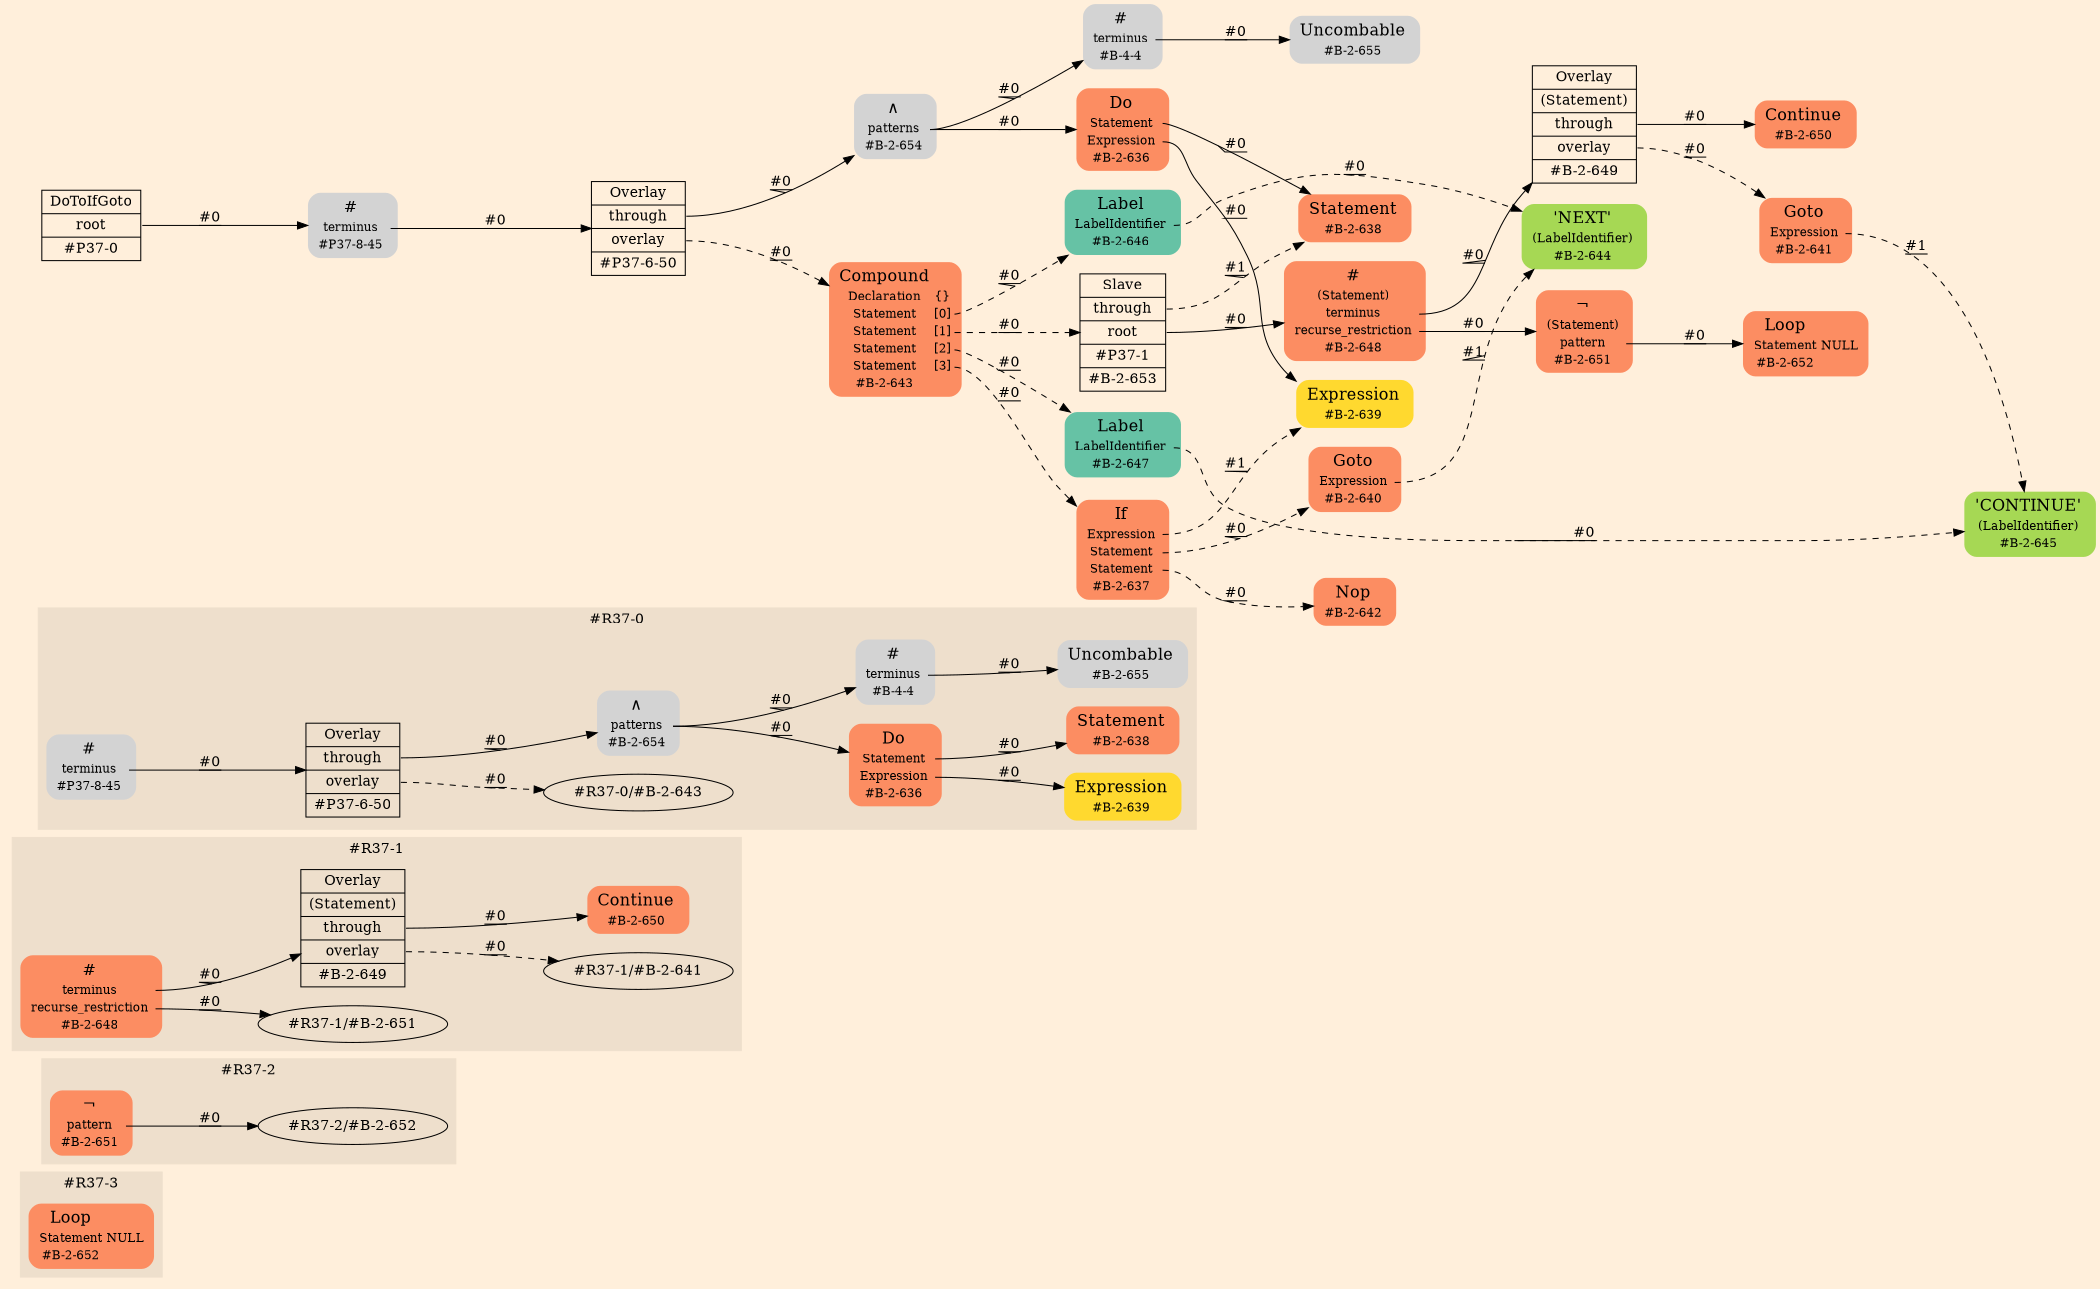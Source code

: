 digraph Inferno {
graph [
rankdir = "LR"
ranksep = 1.0
size = "14,20"
bgcolor = antiquewhite1
color = black
fontcolor = black
];
node [
];
subgraph "cluster#R37-3" {
label = "#R37-3"
style = "filled"
color = antiquewhite2
"#R37-3/#B-2-652" [
shape = "plaintext"
fillcolor = "/set28/2"
label = <<TABLE BORDER="0" CELLBORDER="0" CELLSPACING="0">
 <TR>
  <TD><FONT POINT-SIZE="16.0">Loop</FONT></TD>
  <TD></TD>
 </TR>
 <TR>
  <TD>Statement</TD>
  <TD PORT="port0">NULL</TD>
 </TR>
 <TR>
  <TD>#B-2-652</TD>
  <TD PORT="port1"></TD>
 </TR>
</TABLE>>
style = "rounded,filled"
fontsize = "12"
];
}
subgraph "cluster#R37-2" {
label = "#R37-2"
style = "filled"
color = antiquewhite2
"#R37-2/#B-2-651" [
shape = "plaintext"
fillcolor = "/set28/2"
label = <<TABLE BORDER="0" CELLBORDER="0" CELLSPACING="0">
 <TR>
  <TD><FONT POINT-SIZE="16.0">¬</FONT></TD>
  <TD></TD>
 </TR>
 <TR>
  <TD>pattern</TD>
  <TD PORT="port0"></TD>
 </TR>
 <TR>
  <TD>#B-2-651</TD>
  <TD PORT="port1"></TD>
 </TR>
</TABLE>>
style = "rounded,filled"
fontsize = "12"
];
"#R37-2/#B-2-651":port0 -> "#R37-2/#B-2-652" [style="solid"
label = "#0"
decorate = true
color = black
fontcolor = black
];
}
subgraph "cluster#R37-1" {
label = "#R37-1"
style = "filled"
color = antiquewhite2
"#R37-1/#B-2-650" [
shape = "plaintext"
fillcolor = "/set28/2"
label = <<TABLE BORDER="0" CELLBORDER="0" CELLSPACING="0">
 <TR>
  <TD><FONT POINT-SIZE="16.0">Continue</FONT></TD>
  <TD></TD>
 </TR>
 <TR>
  <TD>#B-2-650</TD>
  <TD PORT="port0"></TD>
 </TR>
</TABLE>>
style = "rounded,filled"
fontsize = "12"
];
"#R37-1/#B-2-648" [
shape = "plaintext"
fillcolor = "/set28/2"
label = <<TABLE BORDER="0" CELLBORDER="0" CELLSPACING="0">
 <TR>
  <TD><FONT POINT-SIZE="16.0">#</FONT></TD>
  <TD></TD>
 </TR>
 <TR>
  <TD>terminus</TD>
  <TD PORT="port0"></TD>
 </TR>
 <TR>
  <TD>recurse_restriction</TD>
  <TD PORT="port1"></TD>
 </TR>
 <TR>
  <TD>#B-2-648</TD>
  <TD PORT="port2"></TD>
 </TR>
</TABLE>>
style = "rounded,filled"
fontsize = "12"
];
"#R37-1/#B-2-649" [
shape = "record"
fillcolor = antiquewhite2
label = "<fixed> Overlay | <port0> (Statement) | <port1> through | <port2> overlay | <port3> #B-2-649"
style = "filled"
fontsize = "14"
color = black
fontcolor = black
];
"#R37-1/#B-2-648":port0 -> "#R37-1/#B-2-649" [style="solid"
label = "#0"
decorate = true
color = black
fontcolor = black
];
"#R37-1/#B-2-648":port1 -> "#R37-1/#B-2-651" [style="solid"
label = "#0"
decorate = true
color = black
fontcolor = black
];
"#R37-1/#B-2-649":port1 -> "#R37-1/#B-2-650" [style="solid"
label = "#0"
decorate = true
color = black
fontcolor = black
];
"#R37-1/#B-2-649":port2 -> "#R37-1/#B-2-641" [style="dashed"
label = "#0"
decorate = true
color = black
fontcolor = black
];
}
subgraph "cluster#R37-0" {
label = "#R37-0"
style = "filled"
color = antiquewhite2
"#R37-0/#B-2-655" [
shape = "plaintext"
label = <<TABLE BORDER="0" CELLBORDER="0" CELLSPACING="0">
 <TR>
  <TD><FONT POINT-SIZE="16.0">Uncombable</FONT></TD>
  <TD></TD>
 </TR>
 <TR>
  <TD>#B-2-655</TD>
  <TD PORT="port0"></TD>
 </TR>
</TABLE>>
style = "rounded,filled"
fontsize = "12"
];
"#R37-0/#P37-8-45" [
shape = "plaintext"
label = <<TABLE BORDER="0" CELLBORDER="0" CELLSPACING="0">
 <TR>
  <TD><FONT POINT-SIZE="16.0">#</FONT></TD>
  <TD></TD>
 </TR>
 <TR>
  <TD>terminus</TD>
  <TD PORT="port0"></TD>
 </TR>
 <TR>
  <TD>#P37-8-45</TD>
  <TD PORT="port1"></TD>
 </TR>
</TABLE>>
style = "rounded,filled"
fontsize = "12"
];
"#R37-0/#B-2-636" [
shape = "plaintext"
fillcolor = "/set28/2"
label = <<TABLE BORDER="0" CELLBORDER="0" CELLSPACING="0">
 <TR>
  <TD><FONT POINT-SIZE="16.0">Do</FONT></TD>
  <TD></TD>
 </TR>
 <TR>
  <TD>Statement</TD>
  <TD PORT="port0"></TD>
 </TR>
 <TR>
  <TD>Expression</TD>
  <TD PORT="port1"></TD>
 </TR>
 <TR>
  <TD>#B-2-636</TD>
  <TD PORT="port2"></TD>
 </TR>
</TABLE>>
style = "rounded,filled"
fontsize = "12"
];
"#R37-0/#B-2-654" [
shape = "plaintext"
label = <<TABLE BORDER="0" CELLBORDER="0" CELLSPACING="0">
 <TR>
  <TD><FONT POINT-SIZE="16.0">∧</FONT></TD>
  <TD></TD>
 </TR>
 <TR>
  <TD>patterns</TD>
  <TD PORT="port0"></TD>
 </TR>
 <TR>
  <TD>#B-2-654</TD>
  <TD PORT="port1"></TD>
 </TR>
</TABLE>>
style = "rounded,filled"
fontsize = "12"
];
"#R37-0/#B-4-4" [
shape = "plaintext"
label = <<TABLE BORDER="0" CELLBORDER="0" CELLSPACING="0">
 <TR>
  <TD><FONT POINT-SIZE="16.0">#</FONT></TD>
  <TD></TD>
 </TR>
 <TR>
  <TD>terminus</TD>
  <TD PORT="port0"></TD>
 </TR>
 <TR>
  <TD>#B-4-4</TD>
  <TD PORT="port1"></TD>
 </TR>
</TABLE>>
style = "rounded,filled"
fontsize = "12"
];
"#R37-0/#B-2-639" [
shape = "plaintext"
fillcolor = "/set28/6"
label = <<TABLE BORDER="0" CELLBORDER="0" CELLSPACING="0">
 <TR>
  <TD><FONT POINT-SIZE="16.0">Expression</FONT></TD>
  <TD></TD>
 </TR>
 <TR>
  <TD>#B-2-639</TD>
  <TD PORT="port0"></TD>
 </TR>
</TABLE>>
style = "rounded,filled"
fontsize = "12"
];
"#R37-0/#P37-6-50" [
shape = "record"
fillcolor = antiquewhite2
label = "<fixed> Overlay | <port0> through | <port1> overlay | <port2> #P37-6-50"
style = "filled"
fontsize = "14"
color = black
fontcolor = black
];
"#R37-0/#B-2-638" [
shape = "plaintext"
fillcolor = "/set28/2"
label = <<TABLE BORDER="0" CELLBORDER="0" CELLSPACING="0">
 <TR>
  <TD><FONT POINT-SIZE="16.0">Statement</FONT></TD>
  <TD></TD>
 </TR>
 <TR>
  <TD>#B-2-638</TD>
  <TD PORT="port0"></TD>
 </TR>
</TABLE>>
style = "rounded,filled"
fontsize = "12"
];
"#R37-0/#P37-8-45":port0 -> "#R37-0/#P37-6-50" [style="solid"
label = "#0"
decorate = true
color = black
fontcolor = black
];
"#R37-0/#B-2-636":port0 -> "#R37-0/#B-2-638" [style="solid"
label = "#0"
decorate = true
color = black
fontcolor = black
];
"#R37-0/#B-2-636":port1 -> "#R37-0/#B-2-639" [style="solid"
label = "#0"
decorate = true
color = black
fontcolor = black
];
"#R37-0/#B-2-654":port0 -> "#R37-0/#B-2-636" [style="solid"
label = "#0"
decorate = true
color = black
fontcolor = black
];
"#R37-0/#B-2-654":port0 -> "#R37-0/#B-4-4" [style="solid"
label = "#0"
decorate = true
color = black
fontcolor = black
];
"#R37-0/#B-4-4":port0 -> "#R37-0/#B-2-655" [style="solid"
label = "#0"
decorate = true
color = black
fontcolor = black
];
"#R37-0/#P37-6-50":port0 -> "#R37-0/#B-2-654" [style="solid"
label = "#0"
decorate = true
color = black
fontcolor = black
];
"#R37-0/#P37-6-50":port1 -> "#R37-0/#B-2-643" [style="dashed"
label = "#0"
decorate = true
color = black
fontcolor = black
];
}
"CR#P37-0" [
shape = "record"
fillcolor = antiquewhite1
label = "<fixed> DoToIfGoto | <port0> root | <port1> #P37-0"
style = "filled"
fontsize = "14"
color = black
fontcolor = black
];
"#P37-8-45" [
shape = "plaintext"
label = <<TABLE BORDER="0" CELLBORDER="0" CELLSPACING="0">
 <TR>
  <TD><FONT POINT-SIZE="16.0">#</FONT></TD>
  <TD></TD>
 </TR>
 <TR>
  <TD>terminus</TD>
  <TD PORT="port0"></TD>
 </TR>
 <TR>
  <TD>#P37-8-45</TD>
  <TD PORT="port1"></TD>
 </TR>
</TABLE>>
style = "rounded,filled"
fontsize = "12"
];
"#P37-6-50" [
shape = "record"
fillcolor = antiquewhite1
label = "<fixed> Overlay | <port0> through | <port1> overlay | <port2> #P37-6-50"
style = "filled"
fontsize = "14"
color = black
fontcolor = black
];
"#B-2-654" [
shape = "plaintext"
label = <<TABLE BORDER="0" CELLBORDER="0" CELLSPACING="0">
 <TR>
  <TD><FONT POINT-SIZE="16.0">∧</FONT></TD>
  <TD></TD>
 </TR>
 <TR>
  <TD>patterns</TD>
  <TD PORT="port0"></TD>
 </TR>
 <TR>
  <TD>#B-2-654</TD>
  <TD PORT="port1"></TD>
 </TR>
</TABLE>>
style = "rounded,filled"
fontsize = "12"
];
"#B-2-636" [
shape = "plaintext"
fillcolor = "/set28/2"
label = <<TABLE BORDER="0" CELLBORDER="0" CELLSPACING="0">
 <TR>
  <TD><FONT POINT-SIZE="16.0">Do</FONT></TD>
  <TD></TD>
 </TR>
 <TR>
  <TD>Statement</TD>
  <TD PORT="port0"></TD>
 </TR>
 <TR>
  <TD>Expression</TD>
  <TD PORT="port1"></TD>
 </TR>
 <TR>
  <TD>#B-2-636</TD>
  <TD PORT="port2"></TD>
 </TR>
</TABLE>>
style = "rounded,filled"
fontsize = "12"
];
"#B-2-638" [
shape = "plaintext"
fillcolor = "/set28/2"
label = <<TABLE BORDER="0" CELLBORDER="0" CELLSPACING="0">
 <TR>
  <TD><FONT POINT-SIZE="16.0">Statement</FONT></TD>
  <TD></TD>
 </TR>
 <TR>
  <TD>#B-2-638</TD>
  <TD PORT="port0"></TD>
 </TR>
</TABLE>>
style = "rounded,filled"
fontsize = "12"
];
"#B-2-639" [
shape = "plaintext"
fillcolor = "/set28/6"
label = <<TABLE BORDER="0" CELLBORDER="0" CELLSPACING="0">
 <TR>
  <TD><FONT POINT-SIZE="16.0">Expression</FONT></TD>
  <TD></TD>
 </TR>
 <TR>
  <TD>#B-2-639</TD>
  <TD PORT="port0"></TD>
 </TR>
</TABLE>>
style = "rounded,filled"
fontsize = "12"
];
"#B-4-4" [
shape = "plaintext"
label = <<TABLE BORDER="0" CELLBORDER="0" CELLSPACING="0">
 <TR>
  <TD><FONT POINT-SIZE="16.0">#</FONT></TD>
  <TD></TD>
 </TR>
 <TR>
  <TD>terminus</TD>
  <TD PORT="port0"></TD>
 </TR>
 <TR>
  <TD>#B-4-4</TD>
  <TD PORT="port1"></TD>
 </TR>
</TABLE>>
style = "rounded,filled"
fontsize = "12"
];
"#B-2-655" [
shape = "plaintext"
label = <<TABLE BORDER="0" CELLBORDER="0" CELLSPACING="0">
 <TR>
  <TD><FONT POINT-SIZE="16.0">Uncombable</FONT></TD>
  <TD></TD>
 </TR>
 <TR>
  <TD>#B-2-655</TD>
  <TD PORT="port0"></TD>
 </TR>
</TABLE>>
style = "rounded,filled"
fontsize = "12"
];
"#B-2-643" [
shape = "plaintext"
fillcolor = "/set28/2"
label = <<TABLE BORDER="0" CELLBORDER="0" CELLSPACING="0">
 <TR>
  <TD><FONT POINT-SIZE="16.0">Compound</FONT></TD>
  <TD></TD>
 </TR>
 <TR>
  <TD>Declaration</TD>
  <TD PORT="port0">{}</TD>
 </TR>
 <TR>
  <TD>Statement</TD>
  <TD PORT="port1">[0]</TD>
 </TR>
 <TR>
  <TD>Statement</TD>
  <TD PORT="port2">[1]</TD>
 </TR>
 <TR>
  <TD>Statement</TD>
  <TD PORT="port3">[2]</TD>
 </TR>
 <TR>
  <TD>Statement</TD>
  <TD PORT="port4">[3]</TD>
 </TR>
 <TR>
  <TD>#B-2-643</TD>
  <TD PORT="port5"></TD>
 </TR>
</TABLE>>
style = "rounded,filled"
fontsize = "12"
];
"#B-2-646" [
shape = "plaintext"
fillcolor = "/set28/1"
label = <<TABLE BORDER="0" CELLBORDER="0" CELLSPACING="0">
 <TR>
  <TD><FONT POINT-SIZE="16.0">Label</FONT></TD>
  <TD></TD>
 </TR>
 <TR>
  <TD>LabelIdentifier</TD>
  <TD PORT="port0"></TD>
 </TR>
 <TR>
  <TD>#B-2-646</TD>
  <TD PORT="port1"></TD>
 </TR>
</TABLE>>
style = "rounded,filled"
fontsize = "12"
];
"#B-2-644" [
shape = "plaintext"
fillcolor = "/set28/5"
label = <<TABLE BORDER="0" CELLBORDER="0" CELLSPACING="0">
 <TR>
  <TD><FONT POINT-SIZE="16.0">'NEXT'</FONT></TD>
  <TD></TD>
 </TR>
 <TR>
  <TD>(LabelIdentifier)</TD>
  <TD PORT="port0"></TD>
 </TR>
 <TR>
  <TD>#B-2-644</TD>
  <TD PORT="port1"></TD>
 </TR>
</TABLE>>
style = "rounded,filled"
fontsize = "12"
];
"#B-2-653" [
shape = "record"
fillcolor = antiquewhite1
label = "<fixed> Slave | <port0> through | <port1> root | <port2> #P37-1 | <port3> #B-2-653"
style = "filled"
fontsize = "14"
color = black
fontcolor = black
];
"#B-2-648" [
shape = "plaintext"
fillcolor = "/set28/2"
label = <<TABLE BORDER="0" CELLBORDER="0" CELLSPACING="0">
 <TR>
  <TD><FONT POINT-SIZE="16.0">#</FONT></TD>
  <TD></TD>
 </TR>
 <TR>
  <TD>(Statement)</TD>
  <TD PORT="port0"></TD>
 </TR>
 <TR>
  <TD>terminus</TD>
  <TD PORT="port1"></TD>
 </TR>
 <TR>
  <TD>recurse_restriction</TD>
  <TD PORT="port2"></TD>
 </TR>
 <TR>
  <TD>#B-2-648</TD>
  <TD PORT="port3"></TD>
 </TR>
</TABLE>>
style = "rounded,filled"
fontsize = "12"
];
"#B-2-649" [
shape = "record"
fillcolor = antiquewhite1
label = "<fixed> Overlay | <port0> (Statement) | <port1> through | <port2> overlay | <port3> #B-2-649"
style = "filled"
fontsize = "14"
color = black
fontcolor = black
];
"#B-2-650" [
shape = "plaintext"
fillcolor = "/set28/2"
label = <<TABLE BORDER="0" CELLBORDER="0" CELLSPACING="0">
 <TR>
  <TD><FONT POINT-SIZE="16.0">Continue</FONT></TD>
  <TD></TD>
 </TR>
 <TR>
  <TD>#B-2-650</TD>
  <TD PORT="port0"></TD>
 </TR>
</TABLE>>
style = "rounded,filled"
fontsize = "12"
];
"#B-2-641" [
shape = "plaintext"
fillcolor = "/set28/2"
label = <<TABLE BORDER="0" CELLBORDER="0" CELLSPACING="0">
 <TR>
  <TD><FONT POINT-SIZE="16.0">Goto</FONT></TD>
  <TD></TD>
 </TR>
 <TR>
  <TD>Expression</TD>
  <TD PORT="port0"></TD>
 </TR>
 <TR>
  <TD>#B-2-641</TD>
  <TD PORT="port1"></TD>
 </TR>
</TABLE>>
style = "rounded,filled"
fontsize = "12"
];
"#B-2-645" [
shape = "plaintext"
fillcolor = "/set28/5"
label = <<TABLE BORDER="0" CELLBORDER="0" CELLSPACING="0">
 <TR>
  <TD><FONT POINT-SIZE="16.0">'CONTINUE'</FONT></TD>
  <TD></TD>
 </TR>
 <TR>
  <TD>(LabelIdentifier)</TD>
  <TD PORT="port0"></TD>
 </TR>
 <TR>
  <TD>#B-2-645</TD>
  <TD PORT="port1"></TD>
 </TR>
</TABLE>>
style = "rounded,filled"
fontsize = "12"
];
"#B-2-651" [
shape = "plaintext"
fillcolor = "/set28/2"
label = <<TABLE BORDER="0" CELLBORDER="0" CELLSPACING="0">
 <TR>
  <TD><FONT POINT-SIZE="16.0">¬</FONT></TD>
  <TD></TD>
 </TR>
 <TR>
  <TD>(Statement)</TD>
  <TD PORT="port0"></TD>
 </TR>
 <TR>
  <TD>pattern</TD>
  <TD PORT="port1"></TD>
 </TR>
 <TR>
  <TD>#B-2-651</TD>
  <TD PORT="port2"></TD>
 </TR>
</TABLE>>
style = "rounded,filled"
fontsize = "12"
];
"#B-2-652" [
shape = "plaintext"
fillcolor = "/set28/2"
label = <<TABLE BORDER="0" CELLBORDER="0" CELLSPACING="0">
 <TR>
  <TD><FONT POINT-SIZE="16.0">Loop</FONT></TD>
  <TD></TD>
 </TR>
 <TR>
  <TD>Statement</TD>
  <TD PORT="port0">NULL</TD>
 </TR>
 <TR>
  <TD>#B-2-652</TD>
  <TD PORT="port1"></TD>
 </TR>
</TABLE>>
style = "rounded,filled"
fontsize = "12"
];
"#B-2-647" [
shape = "plaintext"
fillcolor = "/set28/1"
label = <<TABLE BORDER="0" CELLBORDER="0" CELLSPACING="0">
 <TR>
  <TD><FONT POINT-SIZE="16.0">Label</FONT></TD>
  <TD></TD>
 </TR>
 <TR>
  <TD>LabelIdentifier</TD>
  <TD PORT="port0"></TD>
 </TR>
 <TR>
  <TD>#B-2-647</TD>
  <TD PORT="port1"></TD>
 </TR>
</TABLE>>
style = "rounded,filled"
fontsize = "12"
];
"#B-2-637" [
shape = "plaintext"
fillcolor = "/set28/2"
label = <<TABLE BORDER="0" CELLBORDER="0" CELLSPACING="0">
 <TR>
  <TD><FONT POINT-SIZE="16.0">If</FONT></TD>
  <TD></TD>
 </TR>
 <TR>
  <TD>Expression</TD>
  <TD PORT="port0"></TD>
 </TR>
 <TR>
  <TD>Statement</TD>
  <TD PORT="port1"></TD>
 </TR>
 <TR>
  <TD>Statement</TD>
  <TD PORT="port2"></TD>
 </TR>
 <TR>
  <TD>#B-2-637</TD>
  <TD PORT="port3"></TD>
 </TR>
</TABLE>>
style = "rounded,filled"
fontsize = "12"
];
"#B-2-640" [
shape = "plaintext"
fillcolor = "/set28/2"
label = <<TABLE BORDER="0" CELLBORDER="0" CELLSPACING="0">
 <TR>
  <TD><FONT POINT-SIZE="16.0">Goto</FONT></TD>
  <TD></TD>
 </TR>
 <TR>
  <TD>Expression</TD>
  <TD PORT="port0"></TD>
 </TR>
 <TR>
  <TD>#B-2-640</TD>
  <TD PORT="port1"></TD>
 </TR>
</TABLE>>
style = "rounded,filled"
fontsize = "12"
];
"#B-2-642" [
shape = "plaintext"
fillcolor = "/set28/2"
label = <<TABLE BORDER="0" CELLBORDER="0" CELLSPACING="0">
 <TR>
  <TD><FONT POINT-SIZE="16.0">Nop</FONT></TD>
  <TD></TD>
 </TR>
 <TR>
  <TD>#B-2-642</TD>
  <TD PORT="port0"></TD>
 </TR>
</TABLE>>
style = "rounded,filled"
fontsize = "12"
];
"CR#P37-0":port0 -> "#P37-8-45" [style="solid"
label = "#0"
decorate = true
color = black
fontcolor = black
];
"#P37-8-45":port0 -> "#P37-6-50" [style="solid"
label = "#0"
decorate = true
color = black
fontcolor = black
];
"#P37-6-50":port0 -> "#B-2-654" [style="solid"
label = "#0"
decorate = true
color = black
fontcolor = black
];
"#P37-6-50":port1 -> "#B-2-643" [style="dashed"
label = "#0"
decorate = true
color = black
fontcolor = black
];
"#B-2-654":port0 -> "#B-2-636" [style="solid"
label = "#0"
decorate = true
color = black
fontcolor = black
];
"#B-2-654":port0 -> "#B-4-4" [style="solid"
label = "#0"
decorate = true
color = black
fontcolor = black
];
"#B-2-636":port0 -> "#B-2-638" [style="solid"
label = "#0"
decorate = true
color = black
fontcolor = black
];
"#B-2-636":port1 -> "#B-2-639" [style="solid"
label = "#0"
decorate = true
color = black
fontcolor = black
];
"#B-4-4":port0 -> "#B-2-655" [style="solid"
label = "#0"
decorate = true
color = black
fontcolor = black
];
"#B-2-643":port1 -> "#B-2-646" [style="dashed"
label = "#0"
decorate = true
color = black
fontcolor = black
];
"#B-2-643":port2 -> "#B-2-653" [style="dashed"
label = "#0"
decorate = true
color = black
fontcolor = black
];
"#B-2-643":port3 -> "#B-2-647" [style="dashed"
label = "#0"
decorate = true
color = black
fontcolor = black
];
"#B-2-643":port4 -> "#B-2-637" [style="dashed"
label = "#0"
decorate = true
color = black
fontcolor = black
];
"#B-2-646":port0 -> "#B-2-644" [style="dashed"
label = "#0"
decorate = true
color = black
fontcolor = black
];
"#B-2-653":port0 -> "#B-2-638" [style="dashed"
label = "#1"
decorate = true
color = black
fontcolor = black
];
"#B-2-653":port1 -> "#B-2-648" [style="solid"
label = "#0"
decorate = true
color = black
fontcolor = black
];
"#B-2-648":port1 -> "#B-2-649" [style="solid"
label = "#0"
decorate = true
color = black
fontcolor = black
];
"#B-2-648":port2 -> "#B-2-651" [style="solid"
label = "#0"
decorate = true
color = black
fontcolor = black
];
"#B-2-649":port1 -> "#B-2-650" [style="solid"
label = "#0"
decorate = true
color = black
fontcolor = black
];
"#B-2-649":port2 -> "#B-2-641" [style="dashed"
label = "#0"
decorate = true
color = black
fontcolor = black
];
"#B-2-641":port0 -> "#B-2-645" [style="dashed"
label = "#1"
decorate = true
color = black
fontcolor = black
];
"#B-2-651":port1 -> "#B-2-652" [style="solid"
label = "#0"
decorate = true
color = black
fontcolor = black
];
"#B-2-647":port0 -> "#B-2-645" [style="dashed"
label = "#0"
decorate = true
color = black
fontcolor = black
];
"#B-2-637":port0 -> "#B-2-639" [style="dashed"
label = "#1"
decorate = true
color = black
fontcolor = black
];
"#B-2-637":port1 -> "#B-2-640" [style="dashed"
label = "#0"
decorate = true
color = black
fontcolor = black
];
"#B-2-637":port2 -> "#B-2-642" [style="dashed"
label = "#0"
decorate = true
color = black
fontcolor = black
];
"#B-2-640":port0 -> "#B-2-644" [style="dashed"
label = "#1"
decorate = true
color = black
fontcolor = black
];
}
